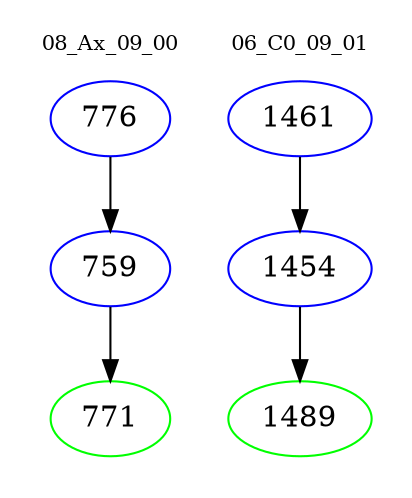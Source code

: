 digraph{
subgraph cluster_0 {
color = white
label = "08_Ax_09_00";
fontsize=10;
T0_776 [label="776", color="blue"]
T0_776 -> T0_759 [color="black"]
T0_759 [label="759", color="blue"]
T0_759 -> T0_771 [color="black"]
T0_771 [label="771", color="green"]
}
subgraph cluster_1 {
color = white
label = "06_C0_09_01";
fontsize=10;
T1_1461 [label="1461", color="blue"]
T1_1461 -> T1_1454 [color="black"]
T1_1454 [label="1454", color="blue"]
T1_1454 -> T1_1489 [color="black"]
T1_1489 [label="1489", color="green"]
}
}
